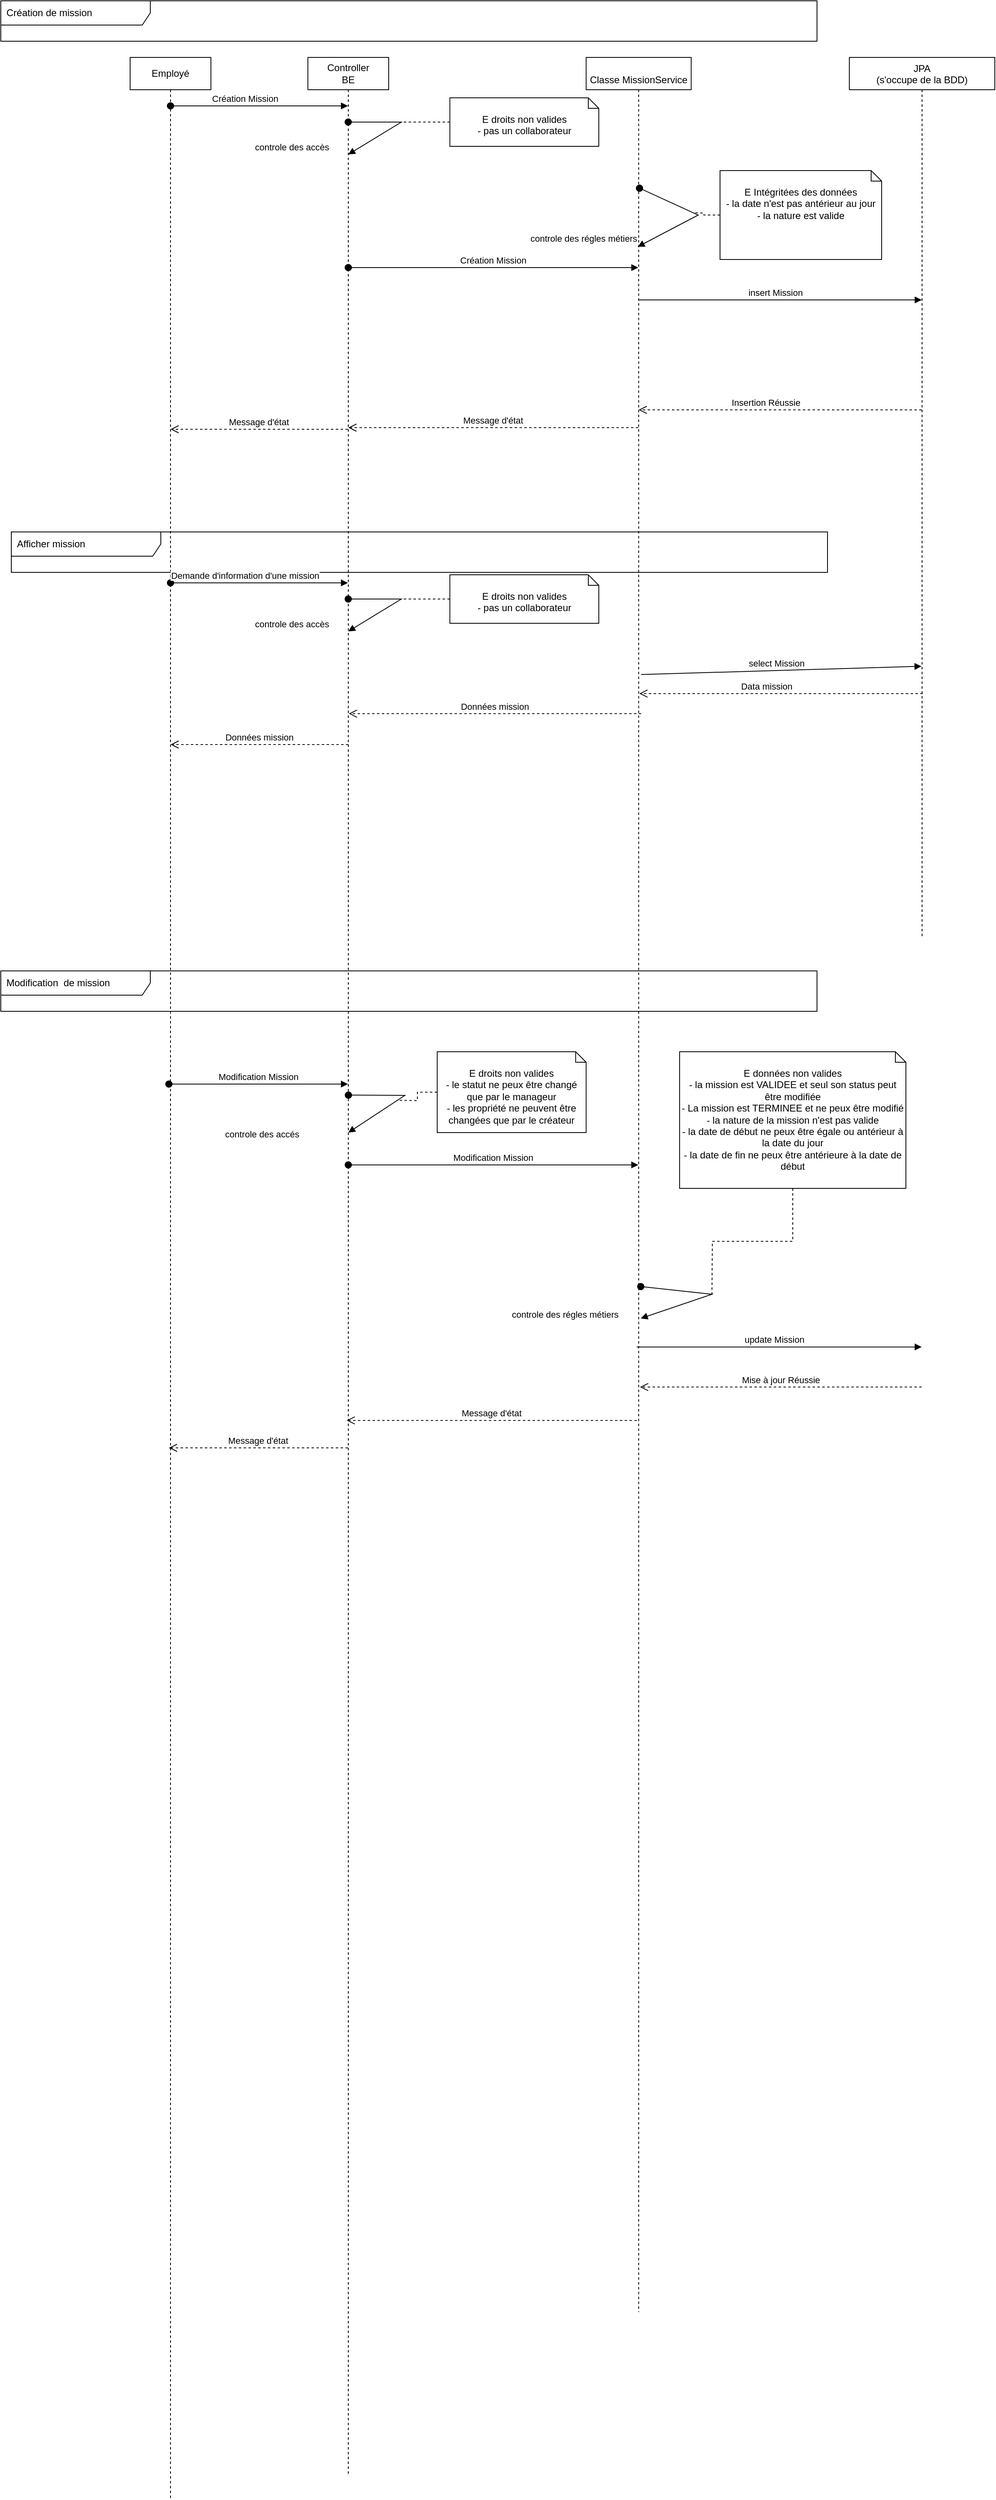 <mxfile version="20.2.8" type="github">
  <diagram id="kgpKYQtTHZ0yAKxKKP6v" name="Page-1">
    <mxGraphModel dx="3694" dy="1406" grid="0" gridSize="10" guides="1" tooltips="1" connect="1" arrows="1" fold="1" page="1" pageScale="1" pageWidth="850" pageHeight="1100" math="0" shadow="0">
      <root>
        <mxCell id="0" />
        <mxCell id="1" parent="0" />
        <mxCell id="3nuBFxr9cyL0pnOWT2aG-1" value="&#xa;Classe MissionService" style="shape=umlLifeline;perimeter=lifelinePerimeter;container=1;collapsible=0;recursiveResize=0;rounded=0;shadow=0;strokeWidth=1;" parent="1" vertex="1">
          <mxGeometry x="364.32" y="80" width="130" height="2789" as="geometry" />
        </mxCell>
        <mxCell id="5L8-g9ovLrtgpSLUulJO-23" value="controle des régles métiers" style="html=1;verticalAlign=bottom;startArrow=oval;startFill=1;endArrow=block;startSize=8;rounded=0;exitX=0.52;exitY=0.636;exitDx=0;exitDy=0;exitPerimeter=0;entryX=0.52;entryY=0.788;entryDx=0;entryDy=0;entryPerimeter=0;" parent="3nuBFxr9cyL0pnOWT2aG-1" edge="1">
          <mxGeometry x="1" y="-72" width="60" relative="1" as="geometry">
            <mxPoint x="67.6" y="1520.48" as="sourcePoint" />
            <mxPoint x="67.6" y="1559.84" as="targetPoint" />
            <Array as="points">
              <mxPoint x="155.68" y="1530" />
            </Array>
            <mxPoint x="-71" y="72" as="offset" />
          </mxGeometry>
        </mxCell>
        <mxCell id="3nuBFxr9cyL0pnOWT2aG-5" value="JPA&#xa;(s&#39;occupe de la BDD)" style="shape=umlLifeline;perimeter=lifelinePerimeter;container=1;collapsible=0;recursiveResize=0;rounded=0;shadow=0;strokeWidth=1;" parent="1" vertex="1">
          <mxGeometry x="690" y="80" width="180" height="1090" as="geometry" />
        </mxCell>
        <mxCell id="5L8-g9ovLrtgpSLUulJO-5" value="&lt;div&gt;Controller&lt;/div&gt;&lt;div&gt;BE&lt;br&gt;&lt;/div&gt;" style="shape=umlLifeline;perimeter=lifelinePerimeter;whiteSpace=wrap;html=1;container=1;collapsible=0;recursiveResize=0;outlineConnect=0;" parent="1" vertex="1">
          <mxGeometry x="20" y="80" width="100" height="2990" as="geometry" />
        </mxCell>
        <mxCell id="5L8-g9ovLrtgpSLUulJO-72" value="&lt;div&gt;controle des accés&lt;/div&gt;" style="html=1;verticalAlign=bottom;startArrow=oval;startFill=1;endArrow=block;startSize=8;rounded=0;exitX=0.52;exitY=0.636;exitDx=0;exitDy=0;exitPerimeter=0;entryX=0.519;entryY=0.681;entryDx=0;entryDy=0;entryPerimeter=0;" parent="5L8-g9ovLrtgpSLUulJO-5" edge="1">
          <mxGeometry x="1" y="-70" width="60" relative="1" as="geometry">
            <mxPoint x="50.13" y="1283.65" as="sourcePoint" />
            <mxPoint x="50.0" y="1330" as="targetPoint" />
            <Array as="points">
              <mxPoint x="120" y="1284" />
            </Array>
            <mxPoint x="-69" y="70" as="offset" />
          </mxGeometry>
        </mxCell>
        <mxCell id="Jw-Lm7LRE4pyzQuO6-6R-11" value="Données mission" style="verticalAlign=bottom;endArrow=open;dashed=1;endSize=8;shadow=0;strokeWidth=1;" edge="1" parent="5L8-g9ovLrtgpSLUulJO-5">
          <mxGeometry relative="1" as="geometry">
            <mxPoint x="-169.996" y="850" as="targetPoint" />
            <mxPoint x="50.18" y="850" as="sourcePoint" />
            <Array as="points" />
          </mxGeometry>
        </mxCell>
        <mxCell id="5L8-g9ovLrtgpSLUulJO-13" value="Création de mission" style="shape=umlFrame;whiteSpace=wrap;html=1;width=185;height=30;boundedLbl=1;verticalAlign=middle;align=left;spacingLeft=5;" parent="1" vertex="1">
          <mxGeometry x="-360" y="10" width="1010" height="50" as="geometry" />
        </mxCell>
        <mxCell id="5L8-g9ovLrtgpSLUulJO-1" value="&lt;div&gt;controle des régles métiers&lt;/div&gt;" style="html=1;verticalAlign=bottom;startArrow=oval;startFill=1;endArrow=block;startSize=8;rounded=0;entryX=0.491;entryY=0.084;entryDx=0;entryDy=0;entryPerimeter=0;exitX=0.508;exitY=0.058;exitDx=0;exitDy=0;exitPerimeter=0;" parent="1" source="3nuBFxr9cyL0pnOWT2aG-1" target="3nuBFxr9cyL0pnOWT2aG-1" edge="1">
          <mxGeometry x="1" y="-70" width="60" relative="1" as="geometry">
            <mxPoint x="437.21" y="319.94" as="sourcePoint" />
            <mxPoint x="434.324" y="360" as="targetPoint" />
            <Array as="points">
              <mxPoint x="503" y="275" />
            </Array>
            <mxPoint x="-35" y="61" as="offset" />
          </mxGeometry>
        </mxCell>
        <mxCell id="5L8-g9ovLrtgpSLUulJO-69" style="edgeStyle=orthogonalEdgeStyle;rounded=0;orthogonalLoop=1;jettySize=auto;html=1;dashed=1;endArrow=none;endFill=0;" parent="1" source="5L8-g9ovLrtgpSLUulJO-2" edge="1">
          <mxGeometry relative="1" as="geometry">
            <mxPoint x="497" y="272" as="targetPoint" />
          </mxGeometry>
        </mxCell>
        <mxCell id="5L8-g9ovLrtgpSLUulJO-2" value="&lt;div&gt;E Intégritées des données&lt;/div&gt;&lt;div&gt;- la date n&#39;est pas antérieur au jour&lt;/div&gt;&lt;div&gt;- la nature est valide&lt;/div&gt;&lt;div&gt;&lt;br&gt;&lt;/div&gt;" style="shape=note2;boundedLbl=1;whiteSpace=wrap;html=1;size=13;verticalAlign=top;align=center;" parent="1" vertex="1">
          <mxGeometry x="530" y="220" width="200" height="110" as="geometry" />
        </mxCell>
        <mxCell id="5L8-g9ovLrtgpSLUulJO-20" value="Mise à jour Réussie" style="verticalAlign=bottom;endArrow=open;dashed=1;endSize=8;shadow=0;strokeWidth=1;entryX=0.513;entryY=0.86;entryDx=0;entryDy=0;entryPerimeter=0;" parent="1" edge="1">
          <mxGeometry relative="1" as="geometry">
            <mxPoint x="431.01" y="1724.8" as="targetPoint" />
            <mxPoint x="779.5" y="1724.8" as="sourcePoint" />
            <Array as="points" />
          </mxGeometry>
        </mxCell>
        <mxCell id="5L8-g9ovLrtgpSLUulJO-22" value="Modification Mission" style="verticalAlign=bottom;startArrow=oval;endArrow=block;startSize=8;shadow=0;strokeWidth=1;" parent="1" edge="1">
          <mxGeometry relative="1" as="geometry">
            <mxPoint x="70" y="1450" as="sourcePoint" />
            <mxPoint x="428.82" y="1450" as="targetPoint" />
            <Array as="points" />
          </mxGeometry>
        </mxCell>
        <mxCell id="5L8-g9ovLrtgpSLUulJO-71" style="edgeStyle=orthogonalEdgeStyle;rounded=0;orthogonalLoop=1;jettySize=auto;html=1;dashed=1;endArrow=none;endFill=0;" parent="1" source="5L8-g9ovLrtgpSLUulJO-24" edge="1">
          <mxGeometry relative="1" as="geometry">
            <mxPoint x="520" y="1610" as="targetPoint" />
          </mxGeometry>
        </mxCell>
        <mxCell id="5L8-g9ovLrtgpSLUulJO-25" value="Message d&#39;état" style="verticalAlign=bottom;endArrow=open;dashed=1;endSize=8;shadow=0;strokeWidth=1;exitX=0.482;exitY=0.895;exitDx=0;exitDy=0;exitPerimeter=0;" parent="1" edge="1">
          <mxGeometry relative="1" as="geometry">
            <mxPoint x="68" y="1766.1" as="targetPoint" />
            <mxPoint x="426.98" y="1766.1" as="sourcePoint" />
            <Array as="points" />
          </mxGeometry>
        </mxCell>
        <mxCell id="5L8-g9ovLrtgpSLUulJO-28" value="update Mission" style="verticalAlign=bottom;endArrow=block;shadow=0;strokeWidth=1;exitX=0.482;exitY=0.818;exitDx=0;exitDy=0;exitPerimeter=0;" parent="1" edge="1">
          <mxGeometry x="-0.032" relative="1" as="geometry">
            <mxPoint x="426.98" y="1675.24" as="sourcePoint" />
            <mxPoint x="779.5" y="1675.24" as="targetPoint" />
            <Array as="points" />
            <mxPoint as="offset" />
          </mxGeometry>
        </mxCell>
        <mxCell id="5L8-g9ovLrtgpSLUulJO-33" value="Employé" style="shape=umlLifeline;perimeter=lifelinePerimeter;whiteSpace=wrap;html=1;container=1;collapsible=0;recursiveResize=0;outlineConnect=0;" parent="1" vertex="1">
          <mxGeometry x="-200" y="80" width="100" height="3020" as="geometry" />
        </mxCell>
        <mxCell id="5L8-g9ovLrtgpSLUulJO-34" value="Création Mission" style="verticalAlign=bottom;startArrow=oval;endArrow=block;startSize=8;shadow=0;strokeWidth=1;" parent="1" source="5L8-g9ovLrtgpSLUulJO-33" target="5L8-g9ovLrtgpSLUulJO-5" edge="1">
          <mxGeometry x="-0.159" relative="1" as="geometry">
            <mxPoint x="-120" y="150" as="sourcePoint" />
            <mxPoint x="70" y="150" as="targetPoint" />
            <Array as="points">
              <mxPoint x="-10" y="140" />
            </Array>
            <mxPoint as="offset" />
          </mxGeometry>
        </mxCell>
        <mxCell id="5L8-g9ovLrtgpSLUulJO-37" value="Message d&#39;état" style="verticalAlign=bottom;endArrow=open;dashed=1;endSize=8;shadow=0;strokeWidth=1;" parent="1" source="5L8-g9ovLrtgpSLUulJO-5" target="5L8-g9ovLrtgpSLUulJO-33" edge="1">
          <mxGeometry relative="1" as="geometry">
            <mxPoint x="-150" y="230.0" as="targetPoint" />
            <mxPoint x="70" y="420" as="sourcePoint" />
            <Array as="points">
              <mxPoint x="20" y="540" />
            </Array>
          </mxGeometry>
        </mxCell>
        <mxCell id="5L8-g9ovLrtgpSLUulJO-35" value="Modification Mission" style="verticalAlign=bottom;startArrow=oval;endArrow=block;startSize=8;shadow=0;strokeWidth=1;" parent="1" edge="1">
          <mxGeometry relative="1" as="geometry">
            <mxPoint x="-152" y="1350" as="sourcePoint" />
            <mxPoint x="69.5" y="1350" as="targetPoint" />
            <Array as="points">
              <mxPoint x="-30" y="1350" />
            </Array>
          </mxGeometry>
        </mxCell>
        <mxCell id="3nuBFxr9cyL0pnOWT2aG-3" value="Création Mission" style="verticalAlign=bottom;startArrow=oval;endArrow=block;startSize=8;shadow=0;strokeWidth=1;" parent="1" source="5L8-g9ovLrtgpSLUulJO-5" target="3nuBFxr9cyL0pnOWT2aG-1" edge="1">
          <mxGeometry relative="1" as="geometry">
            <mxPoint x="360" y="150" as="sourcePoint" />
            <mxPoint x="415" y="342" as="targetPoint" />
            <Array as="points">
              <mxPoint x="295" y="340" />
            </Array>
          </mxGeometry>
        </mxCell>
        <mxCell id="5L8-g9ovLrtgpSLUulJO-60" value="&lt;div&gt;controle des accès &lt;br&gt;&lt;/div&gt;" style="html=1;verticalAlign=bottom;startArrow=oval;startFill=1;endArrow=block;startSize=8;rounded=0;" parent="1" edge="1">
          <mxGeometry x="1" y="-70" width="60" relative="1" as="geometry">
            <mxPoint x="69.929" y="160" as="sourcePoint" />
            <mxPoint x="70" y="200" as="targetPoint" />
            <Array as="points">
              <mxPoint x="135.68" y="160" />
            </Array>
            <mxPoint x="-34" y="60" as="offset" />
          </mxGeometry>
        </mxCell>
        <mxCell id="5L8-g9ovLrtgpSLUulJO-70" style="edgeStyle=orthogonalEdgeStyle;rounded=0;orthogonalLoop=1;jettySize=auto;html=1;dashed=1;endArrow=none;endFill=0;" parent="1" source="5L8-g9ovLrtgpSLUulJO-61" edge="1">
          <mxGeometry relative="1" as="geometry">
            <mxPoint x="130" y="160" as="targetPoint" />
          </mxGeometry>
        </mxCell>
        <mxCell id="5L8-g9ovLrtgpSLUulJO-61" value="&lt;div&gt;E droits non valides&lt;/div&gt;&lt;div&gt;- pas un collaborateur&lt;/div&gt;" style="shape=note2;boundedLbl=1;whiteSpace=wrap;html=1;size=13;verticalAlign=top;align=center;" parent="1" vertex="1">
          <mxGeometry x="195.68" y="130" width="184.32" height="60" as="geometry" />
        </mxCell>
        <mxCell id="5L8-g9ovLrtgpSLUulJO-65" style="edgeStyle=orthogonalEdgeStyle;rounded=0;orthogonalLoop=1;jettySize=auto;html=1;dashed=1;strokeColor=none;endArrow=none;endFill=0;" parent="1" source="5L8-g9ovLrtgpSLUulJO-63" edge="1">
          <mxGeometry relative="1" as="geometry">
            <mxPoint x="120" y="1400" as="targetPoint" />
          </mxGeometry>
        </mxCell>
        <mxCell id="5L8-g9ovLrtgpSLUulJO-66" style="edgeStyle=orthogonalEdgeStyle;rounded=0;orthogonalLoop=1;jettySize=auto;html=1;dashed=1;endArrow=none;endFill=0;" parent="1" source="5L8-g9ovLrtgpSLUulJO-63" edge="1">
          <mxGeometry relative="1" as="geometry">
            <mxPoint x="130" y="1370" as="targetPoint" />
          </mxGeometry>
        </mxCell>
        <mxCell id="5L8-g9ovLrtgpSLUulJO-63" value="&lt;div&gt;E droits non valides&lt;/div&gt;&lt;div&gt;- le statut ne peux être changé que par le manageur&lt;/div&gt;&lt;div&gt;- les propriété ne peuvent être changées que par le créateur&lt;br&gt;&lt;/div&gt;" style="shape=note2;boundedLbl=1;whiteSpace=wrap;html=1;size=13;verticalAlign=top;align=center;" parent="1" vertex="1">
          <mxGeometry x="180" y="1310" width="184.32" height="100" as="geometry" />
        </mxCell>
        <mxCell id="5L8-g9ovLrtgpSLUulJO-24" value="&lt;div&gt;E données non valides&lt;br&gt;&lt;/div&gt;&lt;div&gt;- la mission est VALIDEE et seul son status peut être modifiée&lt;/div&gt;&lt;div&gt;- La mission est TERMINEE et ne peux être modifié&lt;/div&gt;&lt;div&gt;- la nature de la mission n&#39;est pas valide&lt;br&gt;&lt;/div&gt;&lt;div&gt;- la date de début ne peux être égale ou antérieur à la date du jour&lt;/div&gt;&lt;div&gt;- la date de fin ne peux être antérieure à la date de début&lt;br&gt;&lt;/div&gt;" style="shape=note2;boundedLbl=1;whiteSpace=wrap;html=1;size=13;verticalAlign=top;align=center;" parent="1" vertex="1">
          <mxGeometry x="480" y="1310" width="280" height="169" as="geometry" />
        </mxCell>
        <mxCell id="5L8-g9ovLrtgpSLUulJO-74" value="Message d&#39;état" style="verticalAlign=bottom;endArrow=open;dashed=1;endSize=8;shadow=0;strokeWidth=1;" parent="1" edge="1">
          <mxGeometry relative="1" as="geometry">
            <mxPoint x="-152" y="1800" as="targetPoint" />
            <mxPoint x="69.5" y="1800" as="sourcePoint" />
            <Array as="points">
              <mxPoint x="30" y="1800" />
            </Array>
          </mxGeometry>
        </mxCell>
        <mxCell id="5L8-g9ovLrtgpSLUulJO-81" value="&lt;div&gt;Modification&amp;nbsp; de mission&lt;/div&gt;" style="shape=umlFrame;whiteSpace=wrap;html=1;width=185;height=30;boundedLbl=1;verticalAlign=middle;align=left;spacingLeft=5;" parent="1" vertex="1">
          <mxGeometry x="-360" y="1210" width="1010" height="50" as="geometry" />
        </mxCell>
        <mxCell id="Jw-Lm7LRE4pyzQuO6-6R-1" value="&lt;div&gt;Afficher mission&lt;/div&gt;" style="shape=umlFrame;whiteSpace=wrap;html=1;width=185;height=30;boundedLbl=1;verticalAlign=middle;align=left;spacingLeft=5;" vertex="1" parent="1">
          <mxGeometry x="-347" y="667" width="1010" height="50" as="geometry" />
        </mxCell>
        <mxCell id="Jw-Lm7LRE4pyzQuO6-6R-2" value="Demande d&#39;information d&#39;une mission" style="verticalAlign=bottom;startArrow=oval;endArrow=block;startSize=8;shadow=0;strokeWidth=1;" edge="1" parent="1" source="5L8-g9ovLrtgpSLUulJO-33" target="5L8-g9ovLrtgpSLUulJO-5">
          <mxGeometry x="-0.159" relative="1" as="geometry">
            <mxPoint x="-149.999" y="730" as="sourcePoint" />
            <mxPoint x="70.43" y="730" as="targetPoint" />
            <Array as="points">
              <mxPoint x="-9.07" y="730" />
            </Array>
            <mxPoint as="offset" />
          </mxGeometry>
        </mxCell>
        <mxCell id="Jw-Lm7LRE4pyzQuO6-6R-3" value="&lt;div&gt;controle des accès &lt;br&gt;&lt;/div&gt;" style="html=1;verticalAlign=bottom;startArrow=oval;startFill=1;endArrow=block;startSize=8;rounded=0;" edge="1" parent="1">
          <mxGeometry x="1" y="-70" width="60" relative="1" as="geometry">
            <mxPoint x="69.929" y="750" as="sourcePoint" />
            <mxPoint x="70.0" y="790" as="targetPoint" />
            <Array as="points">
              <mxPoint x="135.68" y="750" />
            </Array>
            <mxPoint x="-34" y="60" as="offset" />
          </mxGeometry>
        </mxCell>
        <mxCell id="Jw-Lm7LRE4pyzQuO6-6R-14" style="edgeStyle=orthogonalEdgeStyle;rounded=0;orthogonalLoop=1;jettySize=auto;html=1;dashed=1;endArrow=none;endFill=0;" edge="1" parent="1" source="Jw-Lm7LRE4pyzQuO6-6R-4">
          <mxGeometry relative="1" as="geometry">
            <mxPoint x="122.4" y="750" as="targetPoint" />
          </mxGeometry>
        </mxCell>
        <mxCell id="Jw-Lm7LRE4pyzQuO6-6R-4" value="&lt;div&gt;E droits non valides&lt;/div&gt;&lt;div&gt;- pas un collaborateur&lt;/div&gt;" style="shape=note2;boundedLbl=1;whiteSpace=wrap;html=1;size=13;verticalAlign=top;align=center;" vertex="1" parent="1">
          <mxGeometry x="195.68" y="720" width="184.32" height="60" as="geometry" />
        </mxCell>
        <mxCell id="Jw-Lm7LRE4pyzQuO6-6R-5" value="insert Mission" style="verticalAlign=bottom;endArrow=block;shadow=0;strokeWidth=1;" edge="1" parent="1" source="3nuBFxr9cyL0pnOWT2aG-1" target="3nuBFxr9cyL0pnOWT2aG-5">
          <mxGeometry x="-0.032" relative="1" as="geometry">
            <mxPoint x="431.56" y="423.38" as="sourcePoint" />
            <mxPoint x="780.18" y="380" as="targetPoint" />
            <Array as="points">
              <mxPoint x="640.68" y="380" />
            </Array>
            <mxPoint as="offset" />
          </mxGeometry>
        </mxCell>
        <mxCell id="Jw-Lm7LRE4pyzQuO6-6R-6" value="Insertion Réussie" style="verticalAlign=bottom;endArrow=open;dashed=1;endSize=8;shadow=0;strokeWidth=1;" edge="1" parent="1" source="3nuBFxr9cyL0pnOWT2aG-5" target="3nuBFxr9cyL0pnOWT2aG-1">
          <mxGeometry x="0.1" relative="1" as="geometry">
            <mxPoint x="429.48" y="446.98" as="targetPoint" />
            <Array as="points">
              <mxPoint x="724" y="516" />
            </Array>
            <mxPoint as="offset" />
            <mxPoint x="780.18" y="446.98" as="sourcePoint" />
          </mxGeometry>
        </mxCell>
        <mxCell id="Jw-Lm7LRE4pyzQuO6-6R-8" value="select Mission" style="verticalAlign=bottom;endArrow=block;shadow=0;strokeWidth=1;exitX=0.512;exitY=0.291;exitDx=0;exitDy=0;exitPerimeter=0;entryX=0.496;entryY=0.691;entryDx=0;entryDy=0;entryPerimeter=0;" edge="1" parent="1" target="3nuBFxr9cyL0pnOWT2aG-5">
          <mxGeometry x="-0.032" relative="1" as="geometry">
            <mxPoint x="432.24" y="843.38" as="sourcePoint" />
            <mxPoint x="780.86" y="800" as="targetPoint" />
            <Array as="points" />
            <mxPoint as="offset" />
          </mxGeometry>
        </mxCell>
        <mxCell id="Jw-Lm7LRE4pyzQuO6-6R-9" value="Data mission" style="verticalAlign=bottom;endArrow=open;dashed=1;endSize=8;shadow=0;strokeWidth=1;entryX=0.496;entryY=0.311;entryDx=0;entryDy=0;entryPerimeter=0;" edge="1" parent="1">
          <mxGeometry x="0.1" relative="1" as="geometry">
            <mxPoint x="430.16" y="866.98" as="targetPoint" />
            <Array as="points" />
            <mxPoint as="offset" />
            <mxPoint x="780.86" y="866.98" as="sourcePoint" />
          </mxGeometry>
        </mxCell>
        <mxCell id="Jw-Lm7LRE4pyzQuO6-6R-10" value="Données mission" style="verticalAlign=bottom;endArrow=open;dashed=1;endSize=8;shadow=0;strokeWidth=1;exitX=0.514;exitY=0.332;exitDx=0;exitDy=0;exitPerimeter=0;" edge="1" parent="1">
          <mxGeometry relative="1" as="geometry">
            <mxPoint x="70.684" y="891.76" as="targetPoint" />
            <mxPoint x="432.5" y="891.76" as="sourcePoint" />
            <Array as="points" />
          </mxGeometry>
        </mxCell>
        <mxCell id="Jw-Lm7LRE4pyzQuO6-6R-13" value="Message d&#39;état" style="verticalAlign=bottom;endArrow=open;dashed=1;endSize=8;shadow=0;strokeWidth=1;" edge="1" parent="1" source="3nuBFxr9cyL0pnOWT2aG-1" target="5L8-g9ovLrtgpSLUulJO-5">
          <mxGeometry relative="1" as="geometry">
            <mxPoint x="74" y="474" as="targetPoint" />
            <mxPoint x="432.98" y="474" as="sourcePoint" />
            <Array as="points">
              <mxPoint x="374" y="538" />
            </Array>
          </mxGeometry>
        </mxCell>
      </root>
    </mxGraphModel>
  </diagram>
</mxfile>
